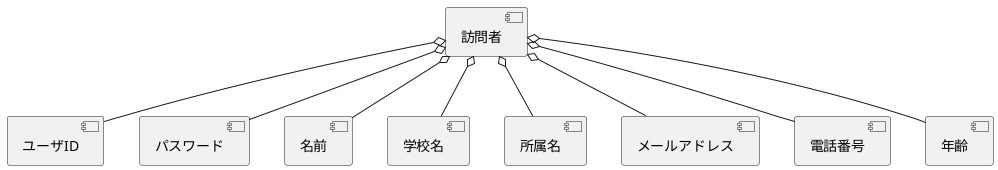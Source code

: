 @startuml .
' 訪問者 has ユーザID パスワード 名前 学校名 所属名 メールアドレス 電話番号 年齢


[訪問者] o-- [ユーザID]
[訪問者] o-- [パスワード]
[訪問者] o-- [名前]
[訪問者] o-- [学校名]
[訪問者] o-- [所属名]
[訪問者] o-- [メールアドレス]
[訪問者] o-- [電話番号]
[訪問者] o-- [年齢]


@enduml